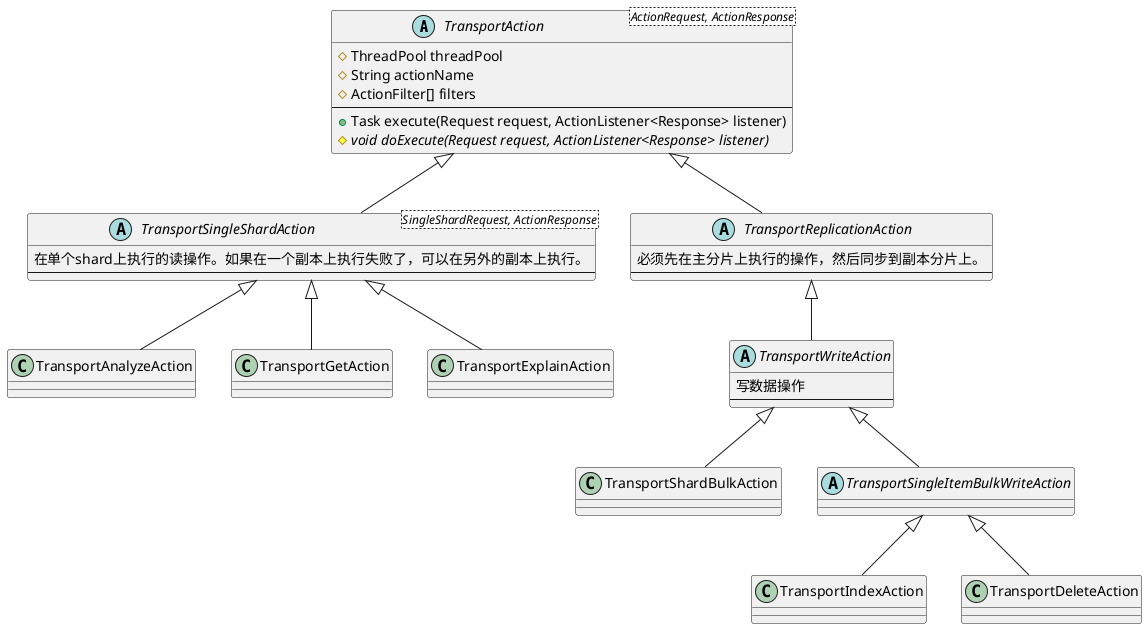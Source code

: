 @startuml
abstract class TransportAction<ActionRequest, ActionResponse>{
    #ThreadPool threadPool
    #String actionName
    #ActionFilter[] filters
    --
    +Task execute(Request request, ActionListener<Response> listener)
    #{abstract} void doExecute(Request request, ActionListener<Response> listener)
}


abstract class TransportSingleShardAction<SingleShardRequest, ActionResponse> extends TransportAction{
    在单个shard上执行的读操作。如果在一个副本上执行失败了，可以在另外的副本上执行。
    --
}

class TransportAnalyzeAction extends TransportSingleShardAction
class TransportGetAction extends TransportSingleShardAction
class TransportExplainAction extends TransportSingleShardAction

abstract class TransportReplicationAction extends TransportAction{
    必须先在主分片上执行的操作，然后同步到副本分片上。
    --
}

abstract class TransportWriteAction extends TransportReplicationAction{
    写数据操作
    --
}

class TransportShardBulkAction extends TransportWriteAction{
}

abstract class TransportSingleItemBulkWriteAction extends TransportWriteAction{

}

class TransportIndexAction extends TransportSingleItemBulkWriteAction

class TransportDeleteAction extends TransportSingleItemBulkWriteAction

@enduml